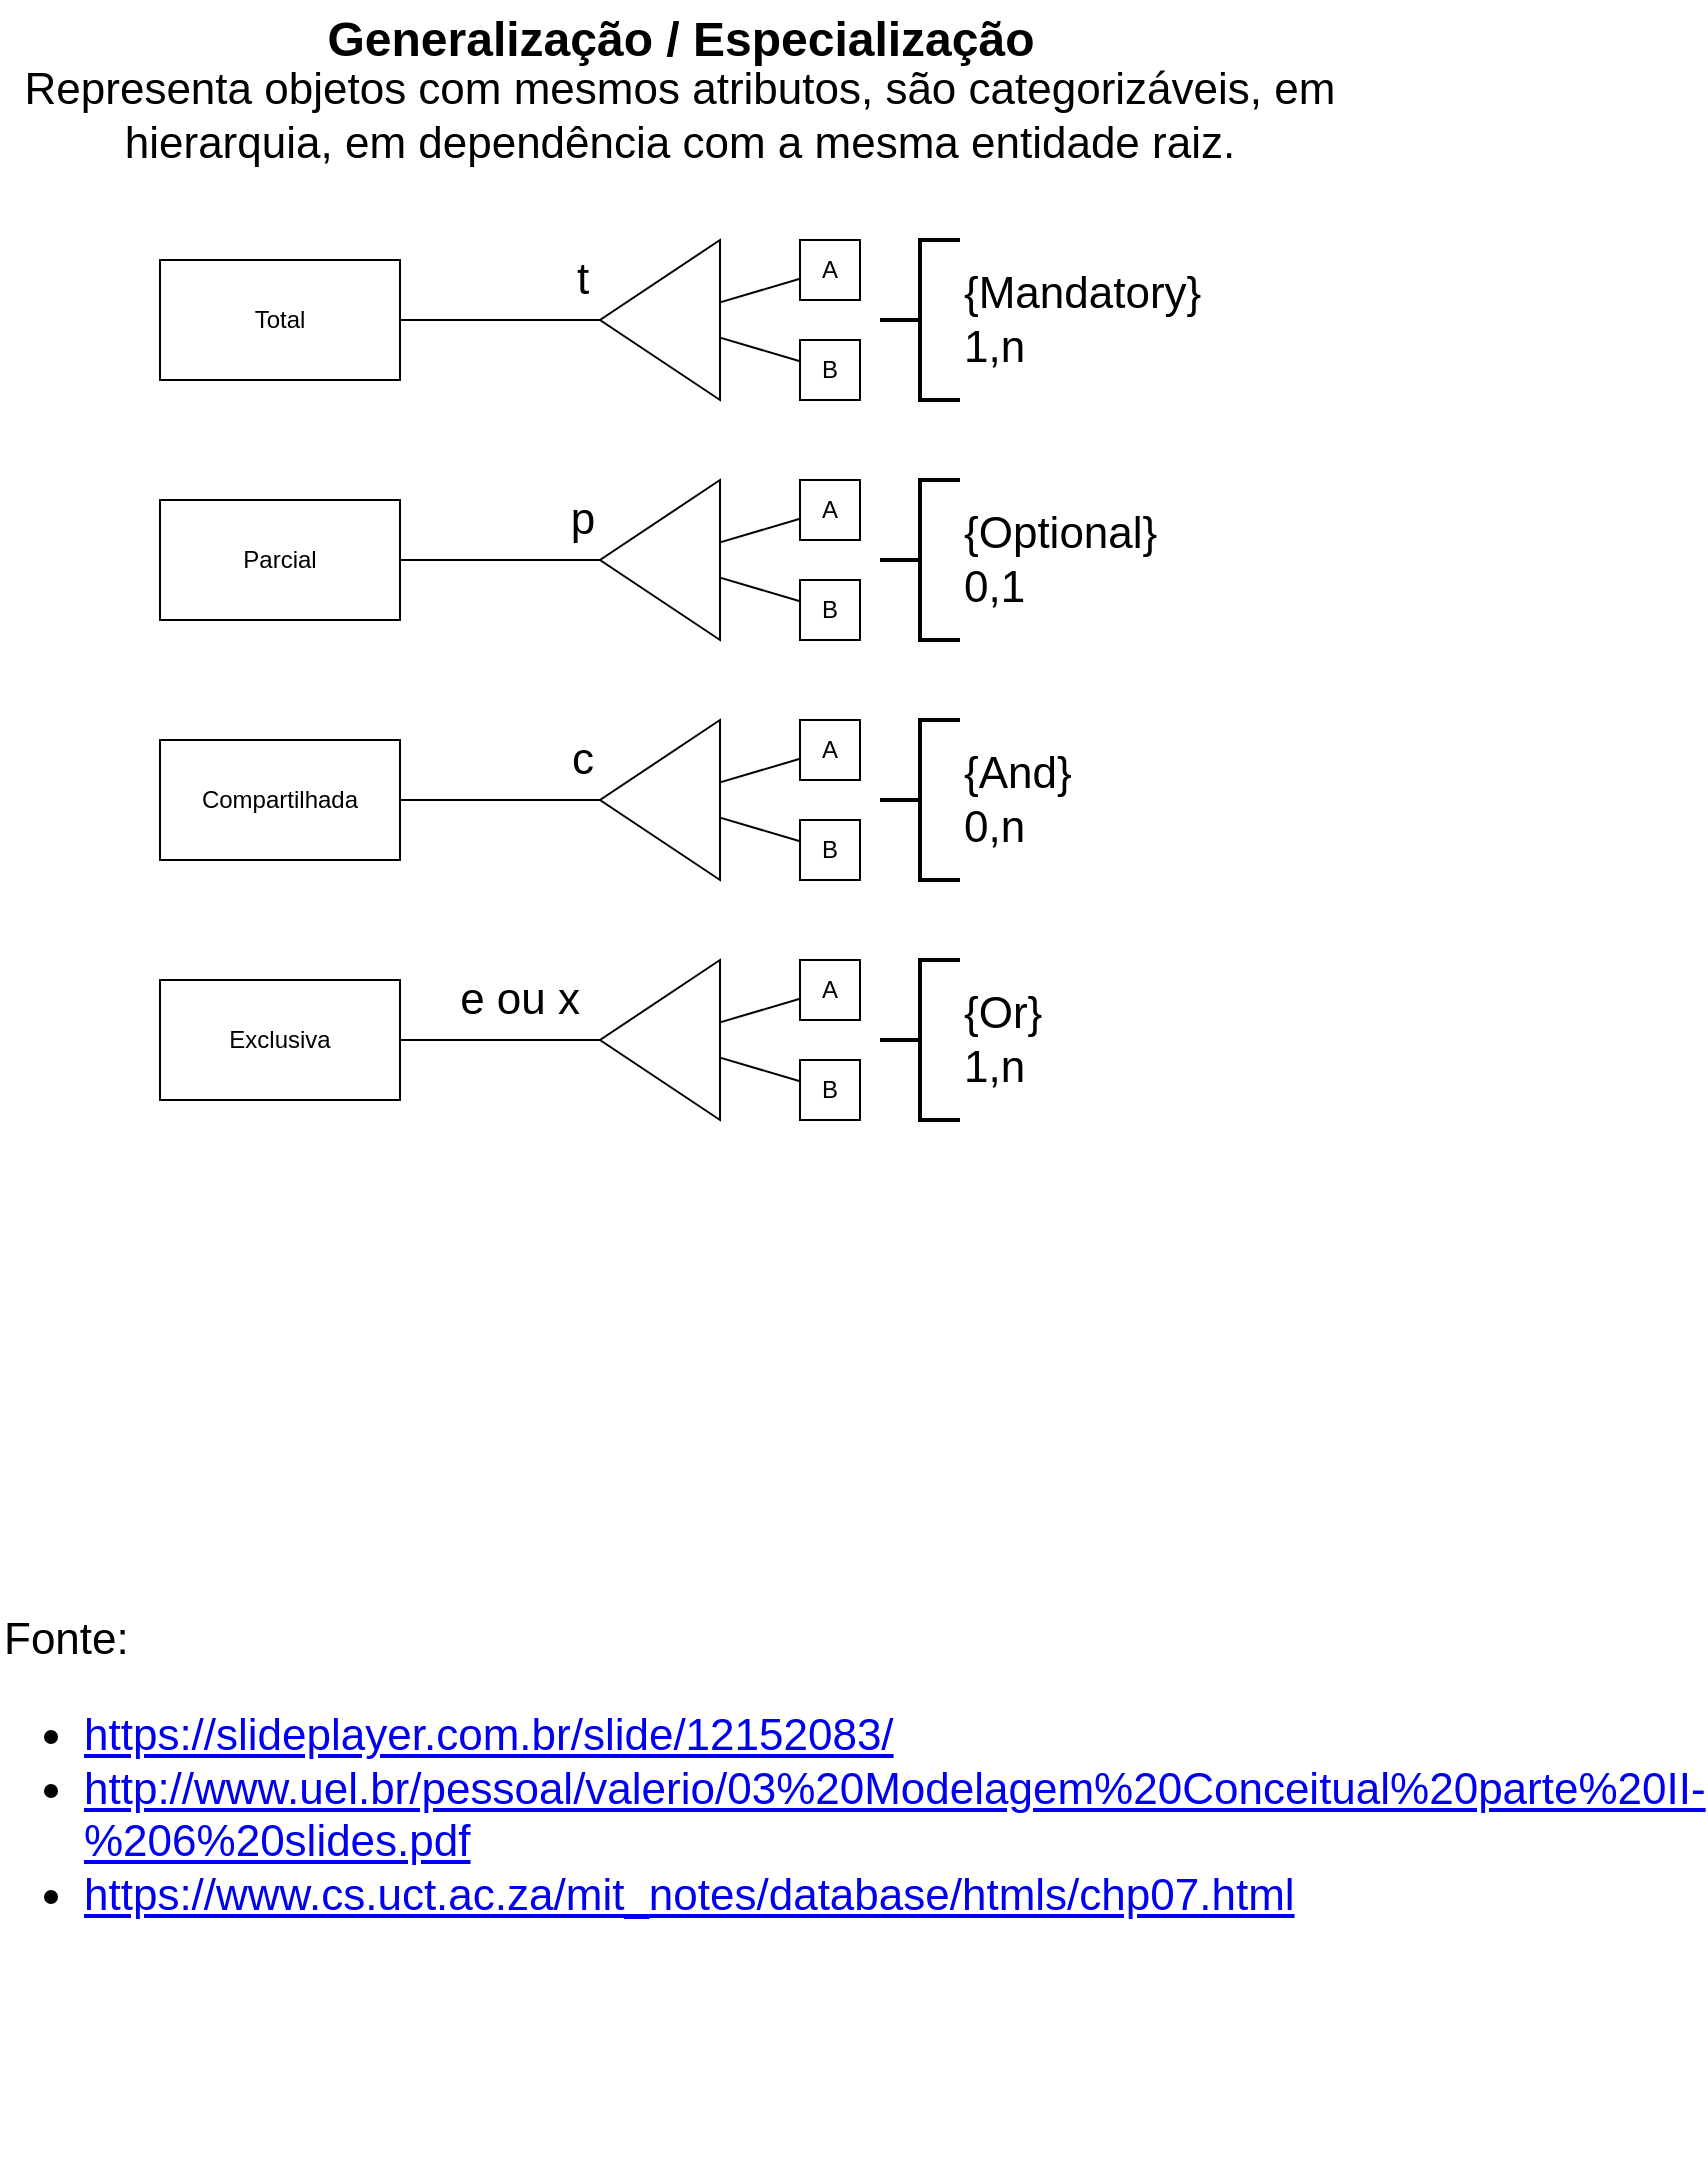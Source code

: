 <mxfile>
    <diagram id="dwfFpv9OHfALqprY5GeY" name="Page-1">
        <mxGraphModel dx="888" dy="1247" grid="1" gridSize="10" guides="1" tooltips="1" connect="1" arrows="1" fold="1" page="1" pageScale="1" pageWidth="827" pageHeight="1169" math="0" shadow="0">
            <root>
                <mxCell id="0"/>
                <mxCell id="1" parent="0"/>
                <mxCell id="2" value="Generalização / Especialização" style="text;strokeColor=none;fillColor=none;html=1;fontSize=24;fontStyle=1;verticalAlign=middle;align=center;" vertex="1" parent="1">
                    <mxGeometry x="370" y="40" width="100" height="40" as="geometry"/>
                </mxCell>
                <mxCell id="7" value="c" style="edgeStyle=orthogonalEdgeStyle;rounded=0;orthogonalLoop=1;jettySize=auto;html=1;endArrow=none;endFill=0;fontSize=22;" edge="1" parent="1" source="5" target="6">
                    <mxGeometry x="0.818" y="20" relative="1" as="geometry">
                        <mxPoint as="offset"/>
                    </mxGeometry>
                </mxCell>
                <mxCell id="5" value="Compartilhada" style="whiteSpace=wrap;html=1;" vertex="1" parent="1">
                    <mxGeometry x="160" y="410" width="120" height="60" as="geometry"/>
                </mxCell>
                <mxCell id="6" value="" style="triangle;whiteSpace=wrap;html=1;flipH=1;" vertex="1" parent="1">
                    <mxGeometry x="380" y="400" width="60" height="80" as="geometry"/>
                </mxCell>
                <mxCell id="8" value="e ou x" style="edgeStyle=orthogonalEdgeStyle;rounded=0;orthogonalLoop=1;jettySize=auto;html=1;endArrow=none;endFill=0;fontSize=22;align=right;" edge="1" source="9" target="10" parent="1">
                    <mxGeometry x="0.818" y="20" relative="1" as="geometry">
                        <mxPoint as="offset"/>
                    </mxGeometry>
                </mxCell>
                <mxCell id="9" value="Exclusiva" style="whiteSpace=wrap;html=1;" vertex="1" parent="1">
                    <mxGeometry x="160" y="530" width="120" height="60" as="geometry"/>
                </mxCell>
                <mxCell id="10" value="" style="triangle;whiteSpace=wrap;html=1;flipH=1;" vertex="1" parent="1">
                    <mxGeometry x="380" y="520" width="60" height="80" as="geometry"/>
                </mxCell>
                <mxCell id="11" value="p" style="edgeStyle=orthogonalEdgeStyle;rounded=0;orthogonalLoop=1;jettySize=auto;html=1;endArrow=none;endFill=0;fontSize=22;" edge="1" source="12" target="13" parent="1">
                    <mxGeometry x="0.818" y="20" relative="1" as="geometry">
                        <mxPoint as="offset"/>
                    </mxGeometry>
                </mxCell>
                <mxCell id="12" value="Parcial" style="whiteSpace=wrap;html=1;" vertex="1" parent="1">
                    <mxGeometry x="160" y="290" width="120" height="60" as="geometry"/>
                </mxCell>
                <mxCell id="13" value="" style="triangle;whiteSpace=wrap;html=1;flipH=1;" vertex="1" parent="1">
                    <mxGeometry x="380" y="280" width="60" height="80" as="geometry"/>
                </mxCell>
                <mxCell id="14" value="t" style="edgeStyle=orthogonalEdgeStyle;rounded=0;orthogonalLoop=1;jettySize=auto;html=1;endArrow=none;endFill=0;fontSize=22;" edge="1" source="15" target="16" parent="1">
                    <mxGeometry x="0.818" y="20" relative="1" as="geometry">
                        <mxPoint as="offset"/>
                    </mxGeometry>
                </mxCell>
                <mxCell id="15" value="Total" style="whiteSpace=wrap;html=1;" vertex="1" parent="1">
                    <mxGeometry x="160" y="170" width="120" height="60" as="geometry"/>
                </mxCell>
                <mxCell id="17" value="" style="edgeStyle=orthogonalEdgeStyle;rounded=0;orthogonalLoop=1;jettySize=auto;html=1;endArrow=none;endFill=0;fontSize=22;" edge="1" parent="1" source="16" target="15">
                    <mxGeometry relative="1" as="geometry"/>
                </mxCell>
                <mxCell id="19" value="" style="rounded=0;orthogonalLoop=1;jettySize=auto;html=1;endArrow=none;endFill=0;fontSize=22;" edge="1" parent="1" source="16" target="18">
                    <mxGeometry relative="1" as="geometry"/>
                </mxCell>
                <mxCell id="16" value="" style="triangle;whiteSpace=wrap;html=1;flipH=1;" vertex="1" parent="1">
                    <mxGeometry x="380" y="160" width="60" height="80" as="geometry"/>
                </mxCell>
                <mxCell id="18" value="A" style="whiteSpace=wrap;html=1;" vertex="1" parent="1">
                    <mxGeometry x="480" y="160" width="30" height="30" as="geometry"/>
                </mxCell>
                <mxCell id="21" style="edgeStyle=none;rounded=0;orthogonalLoop=1;jettySize=auto;html=1;endArrow=none;endFill=0;fontSize=22;" edge="1" parent="1" source="20" target="16">
                    <mxGeometry relative="1" as="geometry"/>
                </mxCell>
                <mxCell id="20" value="B" style="whiteSpace=wrap;html=1;" vertex="1" parent="1">
                    <mxGeometry x="480" y="210" width="30" height="30" as="geometry"/>
                </mxCell>
                <mxCell id="22" value="{Mandatory}&lt;br&gt;1,n" style="strokeWidth=2;html=1;shape=mxgraph.flowchart.annotation_2;align=left;labelPosition=right;pointerEvents=1;fontSize=22;" vertex="1" parent="1">
                    <mxGeometry x="520" y="160" width="40" height="80" as="geometry"/>
                </mxCell>
                <mxCell id="23" value="{Optional}&lt;br&gt;0,1" style="strokeWidth=2;html=1;shape=mxgraph.flowchart.annotation_2;align=left;labelPosition=right;pointerEvents=1;fontSize=22;" vertex="1" parent="1">
                    <mxGeometry x="520" y="280" width="40" height="80" as="geometry"/>
                </mxCell>
                <mxCell id="24" value="" style="rounded=0;orthogonalLoop=1;jettySize=auto;html=1;endArrow=none;endFill=0;fontSize=22;" edge="1" target="25" parent="1">
                    <mxGeometry relative="1" as="geometry">
                        <mxPoint x="440" y="311.176" as="sourcePoint"/>
                    </mxGeometry>
                </mxCell>
                <mxCell id="25" value="A" style="whiteSpace=wrap;html=1;" vertex="1" parent="1">
                    <mxGeometry x="480" y="280" width="30" height="30" as="geometry"/>
                </mxCell>
                <mxCell id="26" style="edgeStyle=none;rounded=0;orthogonalLoop=1;jettySize=auto;html=1;endArrow=none;endFill=0;fontSize=22;" edge="1" source="27" parent="1">
                    <mxGeometry relative="1" as="geometry">
                        <mxPoint x="440" y="328.824" as="targetPoint"/>
                    </mxGeometry>
                </mxCell>
                <mxCell id="27" value="B" style="whiteSpace=wrap;html=1;" vertex="1" parent="1">
                    <mxGeometry x="480" y="330" width="30" height="30" as="geometry"/>
                </mxCell>
                <mxCell id="28" value="" style="rounded=0;orthogonalLoop=1;jettySize=auto;html=1;endArrow=none;endFill=0;fontSize=22;" edge="1" target="29" parent="1">
                    <mxGeometry relative="1" as="geometry">
                        <mxPoint x="440" y="551.176" as="sourcePoint"/>
                    </mxGeometry>
                </mxCell>
                <mxCell id="29" value="A" style="whiteSpace=wrap;html=1;" vertex="1" parent="1">
                    <mxGeometry x="480" y="520" width="30" height="30" as="geometry"/>
                </mxCell>
                <mxCell id="30" style="edgeStyle=none;rounded=0;orthogonalLoop=1;jettySize=auto;html=1;endArrow=none;endFill=0;fontSize=22;" edge="1" source="31" parent="1">
                    <mxGeometry relative="1" as="geometry">
                        <mxPoint x="440" y="568.824" as="targetPoint"/>
                    </mxGeometry>
                </mxCell>
                <mxCell id="31" value="B" style="whiteSpace=wrap;html=1;" vertex="1" parent="1">
                    <mxGeometry x="480" y="570" width="30" height="30" as="geometry"/>
                </mxCell>
                <mxCell id="32" value="" style="rounded=0;orthogonalLoop=1;jettySize=auto;html=1;endArrow=none;endFill=0;fontSize=22;" edge="1" target="33" parent="1">
                    <mxGeometry relative="1" as="geometry">
                        <mxPoint x="440" y="431.176" as="sourcePoint"/>
                    </mxGeometry>
                </mxCell>
                <mxCell id="33" value="A" style="whiteSpace=wrap;html=1;" vertex="1" parent="1">
                    <mxGeometry x="480" y="400" width="30" height="30" as="geometry"/>
                </mxCell>
                <mxCell id="34" style="edgeStyle=none;rounded=0;orthogonalLoop=1;jettySize=auto;html=1;endArrow=none;endFill=0;fontSize=22;" edge="1" source="35" parent="1">
                    <mxGeometry relative="1" as="geometry">
                        <mxPoint x="440" y="448.824" as="targetPoint"/>
                    </mxGeometry>
                </mxCell>
                <mxCell id="35" value="B" style="whiteSpace=wrap;html=1;" vertex="1" parent="1">
                    <mxGeometry x="480" y="450" width="30" height="30" as="geometry"/>
                </mxCell>
                <mxCell id="36" value="{Or}&lt;br&gt;1,n" style="strokeWidth=2;html=1;shape=mxgraph.flowchart.annotation_2;align=left;labelPosition=right;pointerEvents=1;fontSize=22;" vertex="1" parent="1">
                    <mxGeometry x="520" y="520" width="40" height="80" as="geometry"/>
                </mxCell>
                <mxCell id="37" value="{And}&lt;br&gt;0,n" style="strokeWidth=2;html=1;shape=mxgraph.flowchart.annotation_2;align=left;labelPosition=right;pointerEvents=1;fontSize=22;" vertex="1" parent="1">
                    <mxGeometry x="520" y="400" width="40" height="80" as="geometry"/>
                </mxCell>
                <mxCell id="52" value="Representa objetos com mesmos atributos, são categorizáveis, em hierarquia, em dependência com a mesma entidade raiz." style="text;html=1;strokeColor=none;fillColor=none;align=center;verticalAlign=middle;whiteSpace=wrap;rounded=0;fontSize=22;" vertex="1" parent="1">
                    <mxGeometry x="80" y="80" width="680" height="35" as="geometry"/>
                </mxCell>
                <mxCell id="53" value="Fonte:&lt;br&gt;&lt;ul&gt;&lt;li&gt;&lt;span&gt;&lt;a href=&quot;https://slideplayer.com.br/slide/12152083/&quot;&gt;https://slideplayer.com.br/slide/12152083/&lt;/a&gt;&lt;br&gt;&lt;/span&gt;&lt;/li&gt;&lt;li&gt;&lt;a href=&quot;http://www.uel.br/pessoal/valerio/03%20Modelagem%20Conceitual%20parte%20II-%206%20slides.pdf&quot;&gt;http://www.uel.br/pessoal/valerio/03%20Modelagem%20Conceitual%20parte%20II-%206%20slides.pdf&lt;/a&gt;&lt;br&gt;&lt;/li&gt;&lt;li&gt;&lt;a href=&quot;https://www.cs.uct.ac.za/mit_notes/database/htmls/chp07.html&quot;&gt;https://www.cs.uct.ac.za/mit_notes/database/htmls/chp07.html&lt;/a&gt;&lt;br&gt;&lt;/li&gt;&lt;/ul&gt;" style="text;html=1;strokeColor=none;fillColor=none;align=left;verticalAlign=top;rounded=0;fontSize=22;whiteSpace=wrap;" vertex="1" parent="1">
                    <mxGeometry x="80" y="840" width="640" height="280" as="geometry"/>
                </mxCell>
            </root>
        </mxGraphModel>
    </diagram>
</mxfile>